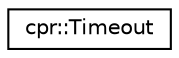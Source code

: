 digraph "Graphical Class Hierarchy"
{
 // LATEX_PDF_SIZE
  edge [fontname="Helvetica",fontsize="10",labelfontname="Helvetica",labelfontsize="10"];
  node [fontname="Helvetica",fontsize="10",shape=record];
  rankdir="LR";
  Node0 [label="cpr::Timeout",height=0.2,width=0.4,color="black", fillcolor="white", style="filled",URL="$classcpr_1_1_timeout.html",tooltip=" "];
}
